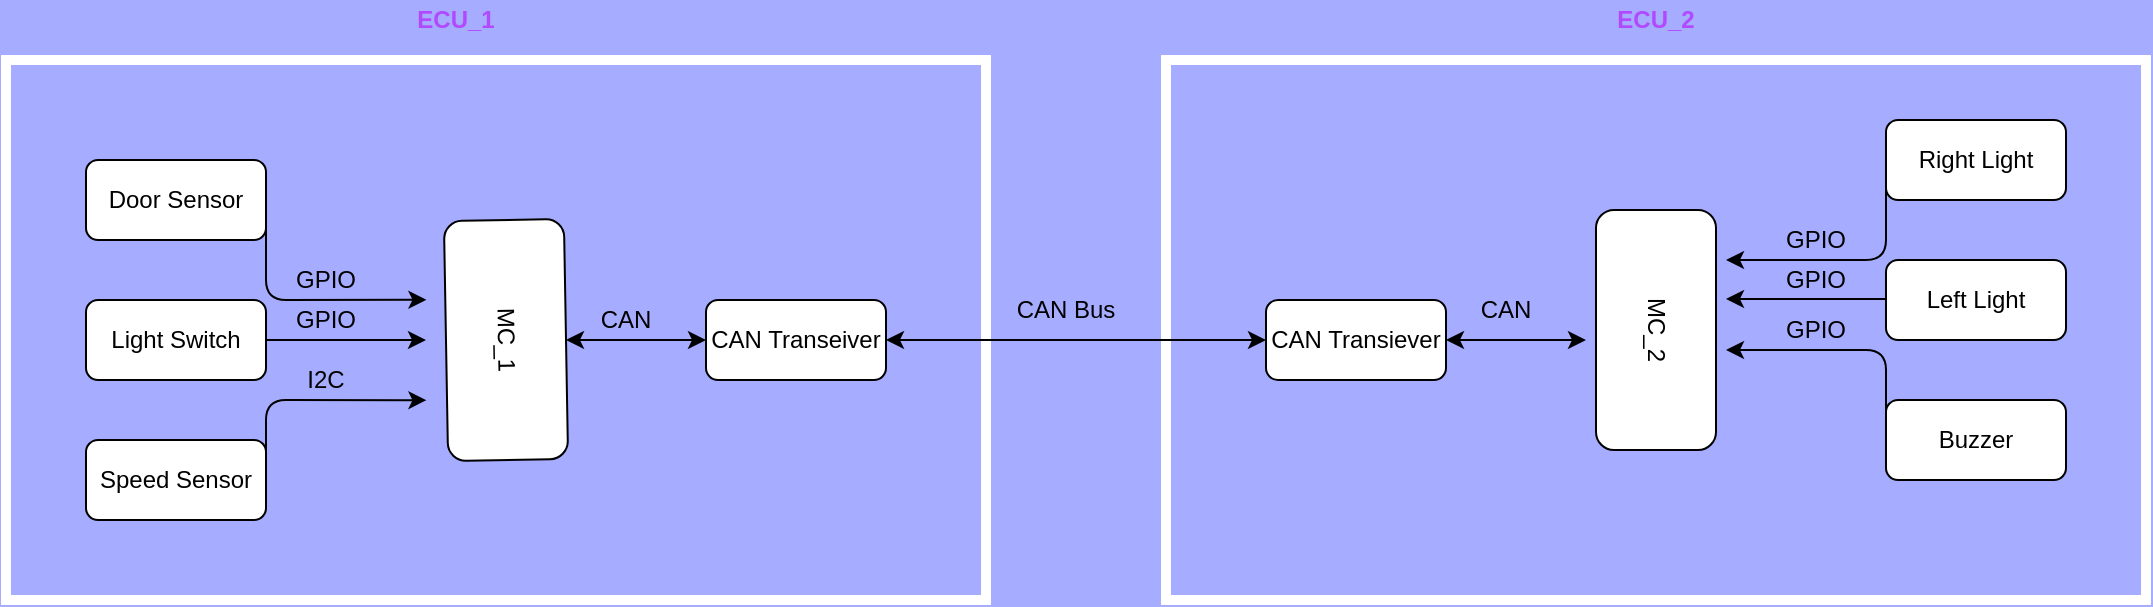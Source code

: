 <mxfile version="12.2.4" pages="1"><diagram id="gRHd_CsyTt1kOoBiAylK" name="Page-1"><mxGraphModel dx="976" dy="544" grid="1" gridSize="10" guides="1" tooltips="1" connect="1" arrows="1" fold="1" page="1" pageScale="1" pageWidth="3300" pageHeight="4681" background="#A6ACFF" math="0" shadow="0"><root><mxCell id="0"/><mxCell id="1" parent="0"/><mxCell id="2" value="MC_1" style="rounded=1;whiteSpace=wrap;html=1;rotation=89;" parent="1" vertex="1"><mxGeometry x="610" y="670" width="120" height="60" as="geometry"/></mxCell><mxCell id="3" value="MC_2" style="rounded=1;whiteSpace=wrap;html=1;rotation=90;" parent="1" vertex="1"><mxGeometry x="1185" y="665" width="120" height="60" as="geometry"/></mxCell><mxCell id="4" value="Door Sensor" style="rounded=1;whiteSpace=wrap;html=1;" parent="1" vertex="1"><mxGeometry x="460" y="610" width="90" height="40" as="geometry"/></mxCell><mxCell id="7" value="Light Switch" style="rounded=1;whiteSpace=wrap;html=1;" parent="1" vertex="1"><mxGeometry x="460" y="680" width="90" height="40" as="geometry"/></mxCell><mxCell id="9" value="Speed Sensor" style="rounded=1;whiteSpace=wrap;html=1;" parent="1" vertex="1"><mxGeometry x="460" y="750" width="90" height="40" as="geometry"/></mxCell><mxCell id="10" value="Right Light" style="rounded=1;whiteSpace=wrap;html=1;" parent="1" vertex="1"><mxGeometry x="1360" y="590" width="90" height="40" as="geometry"/></mxCell><mxCell id="11" value="Left Light" style="rounded=1;whiteSpace=wrap;html=1;" parent="1" vertex="1"><mxGeometry x="1360" y="660" width="90" height="40" as="geometry"/></mxCell><mxCell id="12" value="Buzzer" style="rounded=1;whiteSpace=wrap;html=1;" parent="1" vertex="1"><mxGeometry x="1360" y="730" width="90" height="40" as="geometry"/></mxCell><mxCell id="13" value="CAN Transeiver" style="rounded=1;whiteSpace=wrap;html=1;" parent="1" vertex="1"><mxGeometry x="770" y="680" width="90" height="40" as="geometry"/></mxCell><mxCell id="14" value="CAN Transiever" style="rounded=1;whiteSpace=wrap;html=1;" parent="1" vertex="1"><mxGeometry x="1050" y="680" width="90" height="40" as="geometry"/></mxCell><mxCell id="15" value="" style="rounded=0;whiteSpace=wrap;html=1;fillColor=none;strokeColor=#FFFFFF;strokeWidth=5;" parent="1" vertex="1"><mxGeometry x="420" y="560" width="490" height="270" as="geometry"/></mxCell><mxCell id="16" value="" style="rounded=0;whiteSpace=wrap;html=1;fillColor=none;gradientColor=#ffffff;strokeColor=#FFFFFF;strokeWidth=5;" parent="1" vertex="1"><mxGeometry x="1000" y="560" width="490" height="270" as="geometry"/></mxCell><mxCell id="17" value="&lt;b&gt;&lt;font color=&quot;#b14aff&quot;&gt;ECU_1&lt;/font&gt;&lt;/b&gt;" style="text;html=1;strokeColor=none;fillColor=none;align=center;verticalAlign=middle;whiteSpace=wrap;rounded=0;" parent="1" vertex="1"><mxGeometry x="625" y="530" width="40" height="20" as="geometry"/></mxCell><mxCell id="18" value="&lt;b&gt;&lt;font color=&quot;#b14aff&quot;&gt;ECU_2&lt;/font&gt;&lt;/b&gt;" style="text;html=1;strokeColor=none;fillColor=none;align=center;verticalAlign=middle;whiteSpace=wrap;rounded=0;" parent="1" vertex="1"><mxGeometry x="1225" y="530" width="40" height="20" as="geometry"/></mxCell><mxCell id="19" style="edgeStyle=orthogonalEdgeStyle;rounded=0;orthogonalLoop=1;jettySize=auto;html=1;exitX=0.5;exitY=1;exitDx=0;exitDy=0;" parent="1" source="17" target="17" edge="1"><mxGeometry relative="1" as="geometry"/></mxCell><mxCell id="20" value="" style="endArrow=classic;startArrow=classic;html=1;" parent="1" edge="1"><mxGeometry width="50" height="50" relative="1" as="geometry"><mxPoint x="860" y="700" as="sourcePoint"/><mxPoint x="1050" y="700" as="targetPoint"/></mxGeometry></mxCell><mxCell id="21" value="" style="endArrow=classic;html=1;entryX=0.429;entryY=0.444;entryDx=0;entryDy=0;entryPerimeter=0;" parent="1" target="15" edge="1"><mxGeometry width="50" height="50" relative="1" as="geometry"><mxPoint x="550" y="630" as="sourcePoint"/><mxPoint x="640" y="630" as="targetPoint"/><Array as="points"><mxPoint x="550" y="680"/></Array></mxGeometry></mxCell><mxCell id="22" value="" style="endArrow=classic;html=1;" parent="1" edge="1"><mxGeometry width="50" height="50" relative="1" as="geometry"><mxPoint x="550" y="700" as="sourcePoint"/><mxPoint x="630" y="700" as="targetPoint"/></mxGeometry></mxCell><mxCell id="23" value="" style="endArrow=classic;html=1;entryX=0.429;entryY=0.63;entryDx=0;entryDy=0;entryPerimeter=0;" parent="1" target="15" edge="1"><mxGeometry width="50" height="50" relative="1" as="geometry"><mxPoint x="550" y="770" as="sourcePoint"/><mxPoint x="645" y="770" as="targetPoint"/><Array as="points"><mxPoint x="550" y="730"/></Array></mxGeometry></mxCell><mxCell id="24" value="GPIO" style="text;html=1;strokeColor=none;fillColor=none;align=center;verticalAlign=middle;whiteSpace=wrap;rounded=0;" parent="1" vertex="1"><mxGeometry x="560" y="660" width="40" height="20" as="geometry"/></mxCell><mxCell id="28" value="GPIO" style="text;html=1;strokeColor=none;fillColor=none;align=center;verticalAlign=middle;whiteSpace=wrap;rounded=0;" parent="1" vertex="1"><mxGeometry x="560" y="680" width="40" height="20" as="geometry"/></mxCell><mxCell id="29" value="I2C" style="text;html=1;strokeColor=none;fillColor=none;align=center;verticalAlign=middle;whiteSpace=wrap;rounded=0;" parent="1" vertex="1"><mxGeometry x="560" y="710" width="40" height="20" as="geometry"/></mxCell><mxCell id="30" value="" style="endArrow=classic;startArrow=classic;html=1;" parent="1" edge="1"><mxGeometry width="50" height="50" relative="1" as="geometry"><mxPoint x="700" y="700" as="sourcePoint"/><mxPoint x="770" y="700" as="targetPoint"/></mxGeometry></mxCell><mxCell id="31" value="CAN" style="text;html=1;strokeColor=none;fillColor=none;align=center;verticalAlign=middle;whiteSpace=wrap;rounded=0;" parent="1" vertex="1"><mxGeometry x="710" y="680" width="40" height="20" as="geometry"/></mxCell><mxCell id="32" value="" style="endArrow=classic;startArrow=classic;html=1;" parent="1" edge="1"><mxGeometry width="50" height="50" relative="1" as="geometry"><mxPoint x="1140" y="700" as="sourcePoint"/><mxPoint x="1210" y="700" as="targetPoint"/></mxGeometry></mxCell><mxCell id="33" value="" style="endArrow=classic;html=1;" parent="1" edge="1"><mxGeometry width="50" height="50" relative="1" as="geometry"><mxPoint x="1360" y="679.5" as="sourcePoint"/><mxPoint x="1280" y="679.5" as="targetPoint"/></mxGeometry></mxCell><mxCell id="34" value="" style="endArrow=classic;html=1;" parent="1" edge="1"><mxGeometry width="50" height="50" relative="1" as="geometry"><mxPoint x="1360" y="610" as="sourcePoint"/><mxPoint x="1280" y="660" as="targetPoint"/><Array as="points"><mxPoint x="1360" y="660"/></Array></mxGeometry></mxCell><mxCell id="36" value="" style="endArrow=classic;html=1;" parent="1" edge="1"><mxGeometry width="50" height="50" relative="1" as="geometry"><mxPoint x="1360" y="745" as="sourcePoint"/><mxPoint x="1280" y="705" as="targetPoint"/><Array as="points"><mxPoint x="1360" y="705"/></Array></mxGeometry></mxCell><mxCell id="37" value="CAN" style="text;html=1;strokeColor=none;fillColor=none;align=center;verticalAlign=middle;whiteSpace=wrap;rounded=0;" parent="1" vertex="1"><mxGeometry x="1150" y="675" width="40" height="20" as="geometry"/></mxCell><mxCell id="38" value="CAN Bus" style="text;html=1;strokeColor=none;fillColor=none;align=center;verticalAlign=middle;whiteSpace=wrap;rounded=0;" parent="1" vertex="1"><mxGeometry x="910" y="675" width="80" height="20" as="geometry"/></mxCell><mxCell id="39" value="GPIO" style="text;html=1;strokeColor=none;fillColor=none;align=center;verticalAlign=middle;whiteSpace=wrap;rounded=0;" parent="1" vertex="1"><mxGeometry x="1305" y="640" width="40" height="20" as="geometry"/></mxCell><mxCell id="40" value="GPIO" style="text;html=1;strokeColor=none;fillColor=none;align=center;verticalAlign=middle;whiteSpace=wrap;rounded=0;" parent="1" vertex="1"><mxGeometry x="1305" y="685" width="40" height="20" as="geometry"/></mxCell><mxCell id="41" value="GPIO" style="text;html=1;strokeColor=none;fillColor=none;align=center;verticalAlign=middle;whiteSpace=wrap;rounded=0;" parent="1" vertex="1"><mxGeometry x="1305" y="660" width="40" height="20" as="geometry"/></mxCell></root></mxGraphModel></diagram></mxfile>